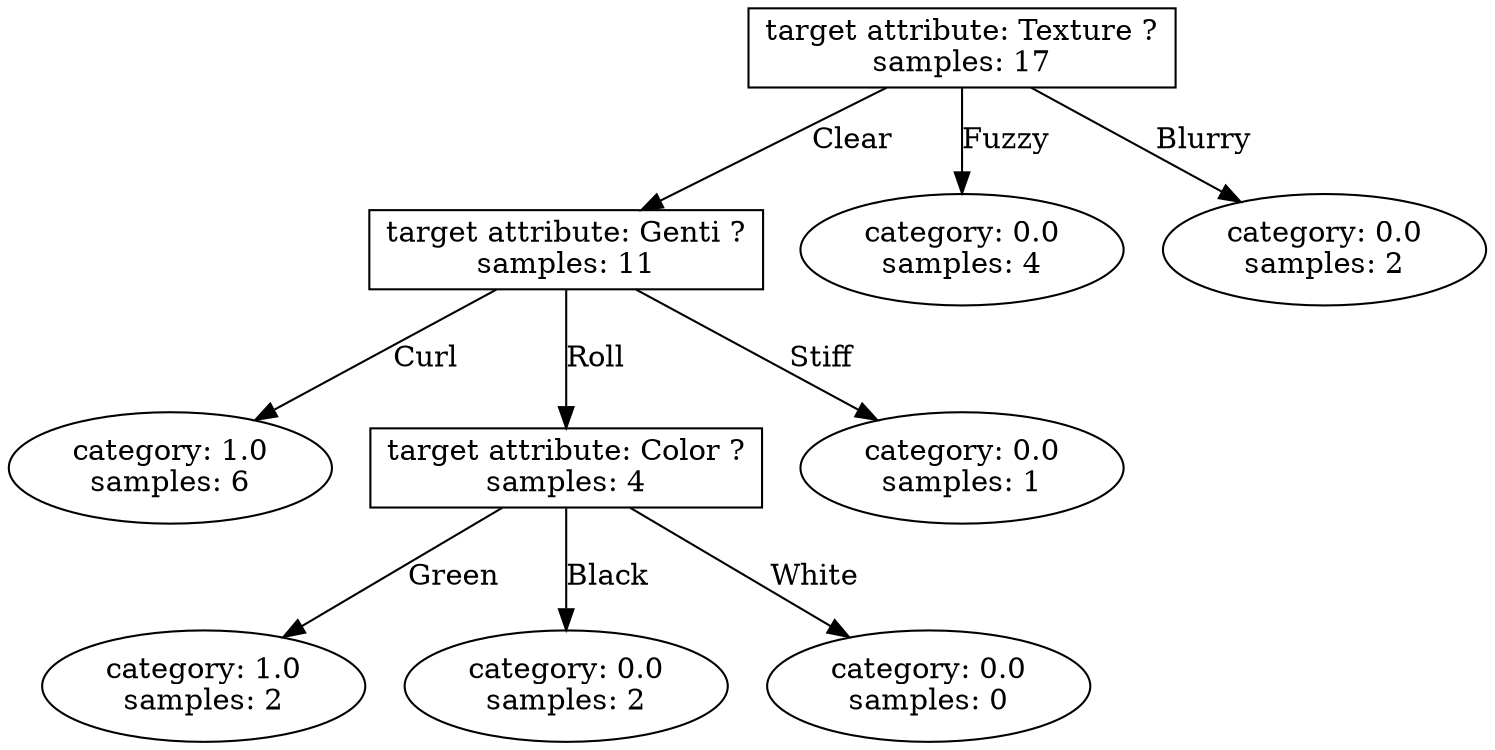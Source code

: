digraph test_random_decision_tree_5 {
node_0 [shape = box,label= "target attribute: Texture ?\nsamples: 17"];
node_1 [shape = box,label= "target attribute: Genti ?\nsamples: 11"];
node_0 -> node_1 [label="Clear"];
node_2 [shape = ellipse,label= "category: 0.0\nsamples: 4"];
node_0 -> node_2 [label="Fuzzy"];
node_3 [shape = ellipse,label= "category: 0.0\nsamples: 2"];
node_0 -> node_3 [label="Blurry"];
node_4 [shape = ellipse,label= "category: 1.0\nsamples: 6"];
node_1 -> node_4 [label="Curl"];
node_5 [shape = box,label= "target attribute: Color ?\nsamples: 4"];
node_1 -> node_5 [label="Roll"];
node_6 [shape = ellipse,label= "category: 0.0\nsamples: 1"];
node_1 -> node_6 [label="Stiff"];
node_7 [shape = ellipse,label= "category: 1.0\nsamples: 2"];
node_5 -> node_7 [label="Green"];
node_8 [shape = ellipse,label= "category: 0.0\nsamples: 2"];
node_5 -> node_8 [label="Black"];
node_9 [shape = ellipse,label= "category: 0.0\nsamples: 0"];
node_5 -> node_9 [label="White"];
}

